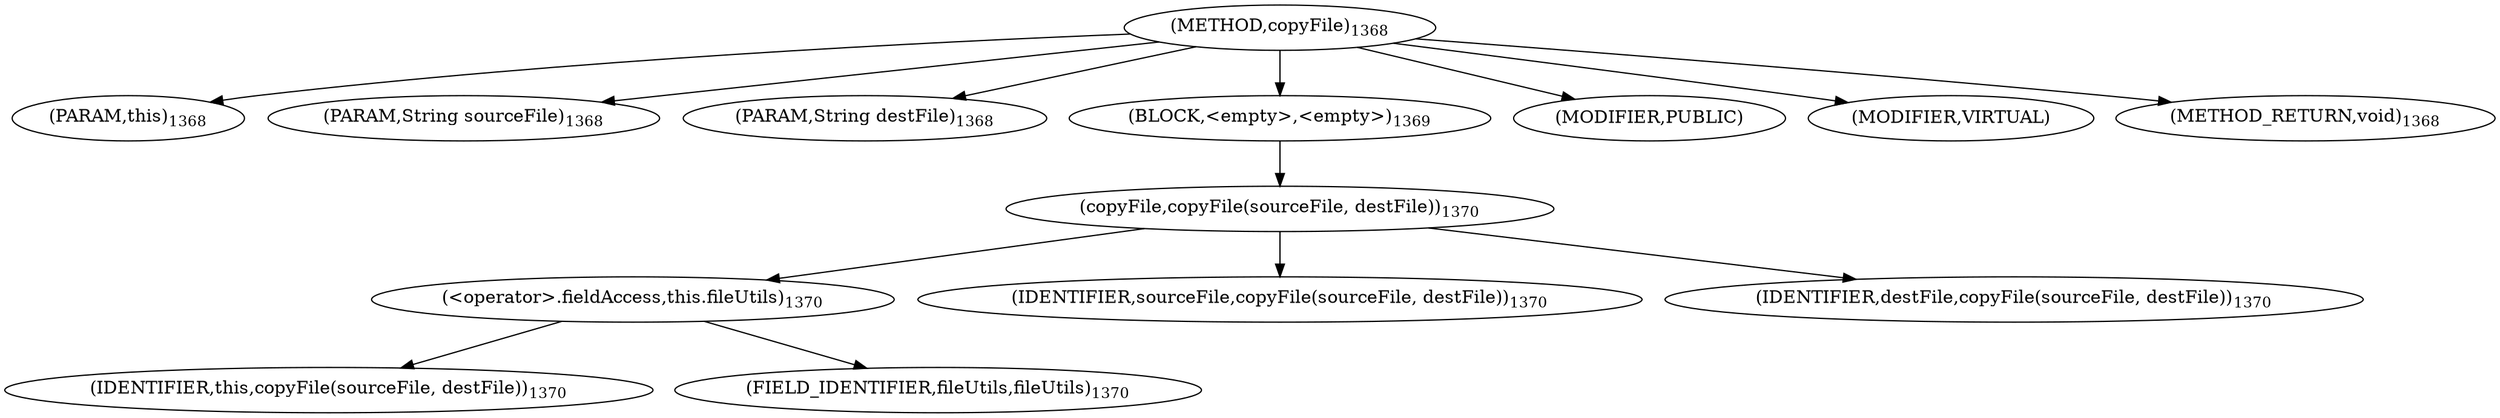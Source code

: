 digraph "copyFile" {  
"2125" [label = <(METHOD,copyFile)<SUB>1368</SUB>> ]
"2126" [label = <(PARAM,this)<SUB>1368</SUB>> ]
"2127" [label = <(PARAM,String sourceFile)<SUB>1368</SUB>> ]
"2128" [label = <(PARAM,String destFile)<SUB>1368</SUB>> ]
"2129" [label = <(BLOCK,&lt;empty&gt;,&lt;empty&gt;)<SUB>1369</SUB>> ]
"2130" [label = <(copyFile,copyFile(sourceFile, destFile))<SUB>1370</SUB>> ]
"2131" [label = <(&lt;operator&gt;.fieldAccess,this.fileUtils)<SUB>1370</SUB>> ]
"2132" [label = <(IDENTIFIER,this,copyFile(sourceFile, destFile))<SUB>1370</SUB>> ]
"2133" [label = <(FIELD_IDENTIFIER,fileUtils,fileUtils)<SUB>1370</SUB>> ]
"2134" [label = <(IDENTIFIER,sourceFile,copyFile(sourceFile, destFile))<SUB>1370</SUB>> ]
"2135" [label = <(IDENTIFIER,destFile,copyFile(sourceFile, destFile))<SUB>1370</SUB>> ]
"2136" [label = <(MODIFIER,PUBLIC)> ]
"2137" [label = <(MODIFIER,VIRTUAL)> ]
"2138" [label = <(METHOD_RETURN,void)<SUB>1368</SUB>> ]
  "2125" -> "2126" 
  "2125" -> "2127" 
  "2125" -> "2128" 
  "2125" -> "2129" 
  "2125" -> "2136" 
  "2125" -> "2137" 
  "2125" -> "2138" 
  "2129" -> "2130" 
  "2130" -> "2131" 
  "2130" -> "2134" 
  "2130" -> "2135" 
  "2131" -> "2132" 
  "2131" -> "2133" 
}
